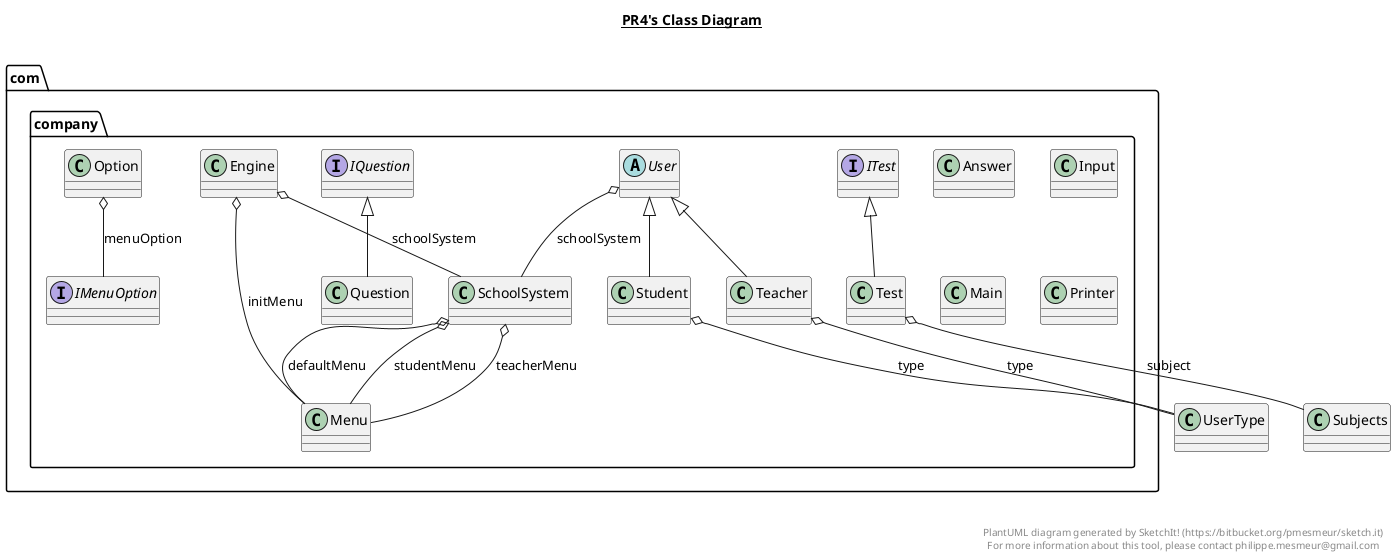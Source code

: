 @startuml

title __PR4's Class Diagram__\n

  package com.company {
    class Answer {
    }
  }
  

  package com.company {
    class Engine {
    }
  }
  

  package com.company {
    interface IMenuOption {
    }
  }
  

  package com.company {
    interface IQuestion {
    }
  }
  

  package com.company {
    interface ITest {
    }
  }
  

  package com.company {
    class Input {
    }
  }
  

  package com.company {
    class Main {
    }
  }
  

  package com.company {
    class Menu {
    }
  }
  

  package com.company {
    class Option {
    }
  }
  

  package com.company {
    class Printer {
    }
  }
  

  package com.company {
    class Question {
    }
  }
  

  package com.company {
    class SchoolSystem {
    }
  }
  

  package com.company {
    class Student {
    }
  }
  

  package com.company {
    class Teacher {
    }
  }
  

  package com.company {
    class Test {
    }
  }
  

  package com.company {
    abstract class User {
    }
  }
  

  Engine o-- SchoolSystem : schoolSystem
  Engine o-- Menu : initMenu
  Option o-- IMenuOption : menuOption
  Question -up-|> IQuestion
  SchoolSystem o-- Menu : studentMenu
  SchoolSystem o-- Menu : teacherMenu
  SchoolSystem o-- Menu : defaultMenu
  Student -up-|> User
  Student o-- UserType : type
  Teacher -up-|> User
  Teacher o-- UserType : type
  Test -up-|> ITest
  Test o-- Subjects : subject
  User o-- SchoolSystem : schoolSystem


right footer


PlantUML diagram generated by SketchIt! (https://bitbucket.org/pmesmeur/sketch.it)
For more information about this tool, please contact philippe.mesmeur@gmail.com
endfooter

@enduml
